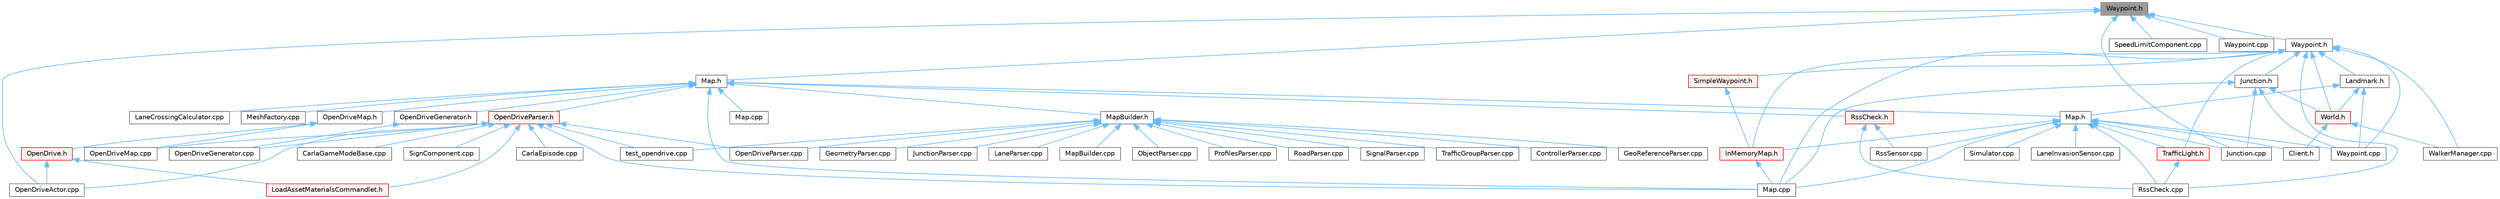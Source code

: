 digraph "Waypoint.h"
{
 // INTERACTIVE_SVG=YES
 // LATEX_PDF_SIZE
  bgcolor="transparent";
  edge [fontname=Helvetica,fontsize=10,labelfontname=Helvetica,labelfontsize=10];
  node [fontname=Helvetica,fontsize=10,shape=box,height=0.2,width=0.4];
  Node1 [id="Node000001",label="Waypoint.h",height=0.2,width=0.4,color="gray40", fillcolor="grey60", style="filled", fontcolor="black",tooltip=" "];
  Node1 -> Node2 [id="edge1_Node000001_Node000002",dir="back",color="steelblue1",style="solid",tooltip=" "];
  Node2 [id="Node000002",label="Junction.cpp",height=0.2,width=0.4,color="grey40", fillcolor="white", style="filled",URL="$da/d17/Junction_8cpp.html",tooltip=" "];
  Node1 -> Node3 [id="edge2_Node000001_Node000003",dir="back",color="steelblue1",style="solid",tooltip=" "];
  Node3 [id="Node000003",label="Map.h",height=0.2,width=0.4,color="grey40", fillcolor="white", style="filled",URL="$df/d64/road_2Map_8h.html",tooltip=" "];
  Node3 -> Node4 [id="edge3_Node000003_Node000004",dir="back",color="steelblue1",style="solid",tooltip=" "];
  Node4 [id="Node000004",label="LaneCrossingCalculator.cpp",height=0.2,width=0.4,color="grey40", fillcolor="white", style="filled",URL="$d5/da4/LaneCrossingCalculator_8cpp.html",tooltip=" "];
  Node3 -> Node5 [id="edge4_Node000003_Node000005",dir="back",color="steelblue1",style="solid",tooltip=" "];
  Node5 [id="Node000005",label="Map.cpp",height=0.2,width=0.4,color="grey40", fillcolor="white", style="filled",URL="$db/da0/client_2Map_8cpp.html",tooltip=" "];
  Node3 -> Node6 [id="edge5_Node000003_Node000006",dir="back",color="steelblue1",style="solid",tooltip=" "];
  Node6 [id="Node000006",label="Map.cpp",height=0.2,width=0.4,color="grey40", fillcolor="white", style="filled",URL="$d9/d5a/road_2Map_8cpp.html",tooltip=" "];
  Node3 -> Node7 [id="edge6_Node000003_Node000007",dir="back",color="steelblue1",style="solid",tooltip=" "];
  Node7 [id="Node000007",label="Map.h",height=0.2,width=0.4,color="grey40", fillcolor="white", style="filled",URL="$d4/d9d/client_2Map_8h.html",tooltip=" "];
  Node7 -> Node8 [id="edge7_Node000007_Node000008",dir="back",color="steelblue1",style="solid",tooltip=" "];
  Node8 [id="Node000008",label="Client.h",height=0.2,width=0.4,color="grey40", fillcolor="white", style="filled",URL="$dd/de3/client_2Client_8h.html",tooltip=" "];
  Node7 -> Node9 [id="edge8_Node000007_Node000009",dir="back",color="steelblue1",style="solid",tooltip=" "];
  Node9 [id="Node000009",label="InMemoryMap.h",height=0.2,width=0.4,color="red", fillcolor="#FFF0F0", style="filled",URL="$d3/d89/InMemoryMap_8h.html",tooltip=" "];
  Node9 -> Node5 [id="edge9_Node000009_Node000005",dir="back",color="steelblue1",style="solid",tooltip=" "];
  Node7 -> Node2 [id="edge10_Node000007_Node000002",dir="back",color="steelblue1",style="solid",tooltip=" "];
  Node7 -> Node20 [id="edge11_Node000007_Node000020",dir="back",color="steelblue1",style="solid",tooltip=" "];
  Node20 [id="Node000020",label="LaneInvasionSensor.cpp",height=0.2,width=0.4,color="grey40", fillcolor="white", style="filled",URL="$dd/dbc/LibCarla_2source_2carla_2client_2LaneInvasionSensor_8cpp.html",tooltip=" "];
  Node7 -> Node5 [id="edge12_Node000007_Node000005",dir="back",color="steelblue1",style="solid",tooltip=" "];
  Node7 -> Node21 [id="edge13_Node000007_Node000021",dir="back",color="steelblue1",style="solid",tooltip=" "];
  Node21 [id="Node000021",label="RssCheck.cpp",height=0.2,width=0.4,color="grey40", fillcolor="white", style="filled",URL="$d0/dce/RssCheck_8cpp.html",tooltip=" "];
  Node7 -> Node22 [id="edge14_Node000007_Node000022",dir="back",color="steelblue1",style="solid",tooltip=" "];
  Node22 [id="Node000022",label="RssSensor.cpp",height=0.2,width=0.4,color="grey40", fillcolor="white", style="filled",URL="$d8/d77/LibCarla_2source_2carla_2rss_2RssSensor_8cpp.html",tooltip=" "];
  Node7 -> Node23 [id="edge15_Node000007_Node000023",dir="back",color="steelblue1",style="solid",tooltip=" "];
  Node23 [id="Node000023",label="Simulator.cpp",height=0.2,width=0.4,color="grey40", fillcolor="white", style="filled",URL="$d2/d0c/Simulator_8cpp.html",tooltip=" "];
  Node7 -> Node24 [id="edge16_Node000007_Node000024",dir="back",color="steelblue1",style="solid",tooltip=" "];
  Node24 [id="Node000024",label="TrafficLight.h",height=0.2,width=0.4,color="red", fillcolor="#FFF0F0", style="filled",URL="$d5/d9e/TrafficLight_8h.html",tooltip=" "];
  Node24 -> Node21 [id="edge17_Node000024_Node000021",dir="back",color="steelblue1",style="solid",tooltip=" "];
  Node7 -> Node48 [id="edge18_Node000007_Node000048",dir="back",color="steelblue1",style="solid",tooltip=" "];
  Node48 [id="Node000048",label="Waypoint.cpp",height=0.2,width=0.4,color="grey40", fillcolor="white", style="filled",URL="$d7/def/client_2Waypoint_8cpp.html",tooltip=" "];
  Node3 -> Node49 [id="edge19_Node000003_Node000049",dir="back",color="steelblue1",style="solid",tooltip=" "];
  Node49 [id="Node000049",label="MapBuilder.h",height=0.2,width=0.4,color="grey40", fillcolor="white", style="filled",URL="$de/d3b/MapBuilder_8h.html",tooltip=" "];
  Node49 -> Node50 [id="edge20_Node000049_Node000050",dir="back",color="steelblue1",style="solid",tooltip=" "];
  Node50 [id="Node000050",label="ControllerParser.cpp",height=0.2,width=0.4,color="grey40", fillcolor="white", style="filled",URL="$df/d60/ControllerParser_8cpp.html",tooltip=" "];
  Node49 -> Node51 [id="edge21_Node000049_Node000051",dir="back",color="steelblue1",style="solid",tooltip=" "];
  Node51 [id="Node000051",label="GeoReferenceParser.cpp",height=0.2,width=0.4,color="grey40", fillcolor="white", style="filled",URL="$d9/d3e/GeoReferenceParser_8cpp.html",tooltip=" "];
  Node49 -> Node52 [id="edge22_Node000049_Node000052",dir="back",color="steelblue1",style="solid",tooltip=" "];
  Node52 [id="Node000052",label="GeometryParser.cpp",height=0.2,width=0.4,color="grey40", fillcolor="white", style="filled",URL="$d8/d49/GeometryParser_8cpp.html",tooltip=" "];
  Node49 -> Node53 [id="edge23_Node000049_Node000053",dir="back",color="steelblue1",style="solid",tooltip=" "];
  Node53 [id="Node000053",label="JunctionParser.cpp",height=0.2,width=0.4,color="grey40", fillcolor="white", style="filled",URL="$d6/d98/JunctionParser_8cpp.html",tooltip=" "];
  Node49 -> Node54 [id="edge24_Node000049_Node000054",dir="back",color="steelblue1",style="solid",tooltip=" "];
  Node54 [id="Node000054",label="LaneParser.cpp",height=0.2,width=0.4,color="grey40", fillcolor="white", style="filled",URL="$d0/d2e/LaneParser_8cpp.html",tooltip=" "];
  Node49 -> Node55 [id="edge25_Node000049_Node000055",dir="back",color="steelblue1",style="solid",tooltip=" "];
  Node55 [id="Node000055",label="MapBuilder.cpp",height=0.2,width=0.4,color="grey40", fillcolor="white", style="filled",URL="$df/da9/MapBuilder_8cpp.html",tooltip=" "];
  Node49 -> Node56 [id="edge26_Node000049_Node000056",dir="back",color="steelblue1",style="solid",tooltip=" "];
  Node56 [id="Node000056",label="ObjectParser.cpp",height=0.2,width=0.4,color="grey40", fillcolor="white", style="filled",URL="$d9/df7/ObjectParser_8cpp.html",tooltip=" "];
  Node49 -> Node57 [id="edge27_Node000049_Node000057",dir="back",color="steelblue1",style="solid",tooltip=" "];
  Node57 [id="Node000057",label="OpenDriveParser.cpp",height=0.2,width=0.4,color="grey40", fillcolor="white", style="filled",URL="$da/d5a/OpenDriveParser_8cpp.html",tooltip=" "];
  Node49 -> Node58 [id="edge28_Node000049_Node000058",dir="back",color="steelblue1",style="solid",tooltip=" "];
  Node58 [id="Node000058",label="ProfilesParser.cpp",height=0.2,width=0.4,color="grey40", fillcolor="white", style="filled",URL="$d4/d6a/ProfilesParser_8cpp.html",tooltip=" "];
  Node49 -> Node59 [id="edge29_Node000049_Node000059",dir="back",color="steelblue1",style="solid",tooltip=" "];
  Node59 [id="Node000059",label="RoadParser.cpp",height=0.2,width=0.4,color="grey40", fillcolor="white", style="filled",URL="$d7/d69/RoadParser_8cpp.html",tooltip=" "];
  Node49 -> Node60 [id="edge30_Node000049_Node000060",dir="back",color="steelblue1",style="solid",tooltip=" "];
  Node60 [id="Node000060",label="SignalParser.cpp",height=0.2,width=0.4,color="grey40", fillcolor="white", style="filled",URL="$d1/d01/SignalParser_8cpp.html",tooltip=" "];
  Node49 -> Node61 [id="edge31_Node000049_Node000061",dir="back",color="steelblue1",style="solid",tooltip=" "];
  Node61 [id="Node000061",label="TrafficGroupParser.cpp",height=0.2,width=0.4,color="grey40", fillcolor="white", style="filled",URL="$d3/d28/TrafficGroupParser_8cpp.html",tooltip=" "];
  Node49 -> Node62 [id="edge32_Node000049_Node000062",dir="back",color="steelblue1",style="solid",tooltip=" "];
  Node62 [id="Node000062",label="test_opendrive.cpp",height=0.2,width=0.4,color="grey40", fillcolor="white", style="filled",URL="$d1/dc0/test__opendrive_8cpp.html",tooltip=" "];
  Node3 -> Node63 [id="edge33_Node000003_Node000063",dir="back",color="steelblue1",style="solid",tooltip=" "];
  Node63 [id="Node000063",label="MeshFactory.cpp",height=0.2,width=0.4,color="grey40", fillcolor="white", style="filled",URL="$dd/d9c/MeshFactory_8cpp.html",tooltip=" "];
  Node3 -> Node64 [id="edge34_Node000003_Node000064",dir="back",color="steelblue1",style="solid",tooltip=" "];
  Node64 [id="Node000064",label="OpenDriveGenerator.h",height=0.2,width=0.4,color="grey40", fillcolor="white", style="filled",URL="$d9/df1/OpenDriveGenerator_8h.html",tooltip=" "];
  Node64 -> Node65 [id="edge35_Node000064_Node000065",dir="back",color="steelblue1",style="solid",tooltip=" "];
  Node65 [id="Node000065",label="OpenDriveGenerator.cpp",height=0.2,width=0.4,color="grey40", fillcolor="white", style="filled",URL="$dc/d85/OpenDriveGenerator_8cpp.html",tooltip=" "];
  Node3 -> Node66 [id="edge36_Node000003_Node000066",dir="back",color="steelblue1",style="solid",tooltip=" "];
  Node66 [id="Node000066",label="OpenDriveMap.h",height=0.2,width=0.4,color="grey40", fillcolor="white", style="filled",URL="$d6/d95/OpenDriveMap_8h.html",tooltip=" "];
  Node66 -> Node67 [id="edge37_Node000066_Node000067",dir="back",color="steelblue1",style="solid",tooltip=" "];
  Node67 [id="Node000067",label="OpenDrive.h",height=0.2,width=0.4,color="red", fillcolor="#FFF0F0", style="filled",URL="$d1/d9b/Unreal_2CarlaUE4_2Plugins_2Carla_2Source_2Carla_2OpenDrive_2OpenDrive_8h.html",tooltip=" "];
  Node67 -> Node103 [id="edge38_Node000067_Node000103",dir="back",color="steelblue1",style="solid",tooltip=" "];
  Node103 [id="Node000103",label="LoadAssetMaterialsCommandlet.h",height=0.2,width=0.4,color="red", fillcolor="#FFF0F0", style="filled",URL="$d9/d9c/LoadAssetMaterialsCommandlet_8h.html",tooltip=" "];
  Node67 -> Node104 [id="edge39_Node000067_Node000104",dir="back",color="steelblue1",style="solid",tooltip=" "];
  Node104 [id="Node000104",label="OpenDriveActor.cpp",height=0.2,width=0.4,color="grey40", fillcolor="white", style="filled",URL="$d4/de0/OpenDriveActor_8cpp.html",tooltip=" "];
  Node66 -> Node187 [id="edge40_Node000066_Node000187",dir="back",color="steelblue1",style="solid",tooltip=" "];
  Node187 [id="Node000187",label="OpenDriveMap.cpp",height=0.2,width=0.4,color="grey40", fillcolor="white", style="filled",URL="$d6/de7/OpenDriveMap_8cpp.html",tooltip=" "];
  Node3 -> Node188 [id="edge41_Node000003_Node000188",dir="back",color="steelblue1",style="solid",tooltip=" "];
  Node188 [id="Node000188",label="OpenDriveParser.h",height=0.2,width=0.4,color="red", fillcolor="#FFF0F0", style="filled",URL="$d1/dd9/OpenDriveParser_8h.html",tooltip=" "];
  Node188 -> Node75 [id="edge42_Node000188_Node000075",dir="back",color="steelblue1",style="solid",tooltip=" "];
  Node75 [id="Node000075",label="CarlaEpisode.cpp",height=0.2,width=0.4,color="grey40", fillcolor="white", style="filled",URL="$d6/dd9/CarlaEpisode_8cpp.html",tooltip=" "];
  Node188 -> Node71 [id="edge43_Node000188_Node000071",dir="back",color="steelblue1",style="solid",tooltip=" "];
  Node71 [id="Node000071",label="CarlaGameModeBase.cpp",height=0.2,width=0.4,color="grey40", fillcolor="white", style="filled",URL="$d0/d2e/CarlaGameModeBase_8cpp.html",tooltip=" "];
  Node188 -> Node103 [id="edge44_Node000188_Node000103",dir="back",color="steelblue1",style="solid",tooltip=" "];
  Node188 -> Node5 [id="edge45_Node000188_Node000005",dir="back",color="steelblue1",style="solid",tooltip=" "];
  Node188 -> Node104 [id="edge46_Node000188_Node000104",dir="back",color="steelblue1",style="solid",tooltip=" "];
  Node188 -> Node65 [id="edge47_Node000188_Node000065",dir="back",color="steelblue1",style="solid",tooltip=" "];
  Node188 -> Node187 [id="edge48_Node000188_Node000187",dir="back",color="steelblue1",style="solid",tooltip=" "];
  Node188 -> Node57 [id="edge49_Node000188_Node000057",dir="back",color="steelblue1",style="solid",tooltip=" "];
  Node188 -> Node106 [id="edge50_Node000188_Node000106",dir="back",color="steelblue1",style="solid",tooltip=" "];
  Node106 [id="Node000106",label="SignComponent.cpp",height=0.2,width=0.4,color="grey40", fillcolor="white", style="filled",URL="$d9/dbd/SignComponent_8cpp.html",tooltip=" "];
  Node188 -> Node62 [id="edge51_Node000188_Node000062",dir="back",color="steelblue1",style="solid",tooltip=" "];
  Node3 -> Node189 [id="edge52_Node000003_Node000189",dir="back",color="steelblue1",style="solid",tooltip=" "];
  Node189 [id="Node000189",label="RssCheck.h",height=0.2,width=0.4,color="red", fillcolor="#FFF0F0", style="filled",URL="$d8/dab/RssCheck_8h.html",tooltip=" "];
  Node189 -> Node21 [id="edge53_Node000189_Node000021",dir="back",color="steelblue1",style="solid",tooltip=" "];
  Node189 -> Node22 [id="edge54_Node000189_Node000022",dir="back",color="steelblue1",style="solid",tooltip=" "];
  Node1 -> Node104 [id="edge55_Node000001_Node000104",dir="back",color="steelblue1",style="solid",tooltip=" "];
  Node1 -> Node91 [id="edge56_Node000001_Node000091",dir="back",color="steelblue1",style="solid",tooltip=" "];
  Node91 [id="Node000091",label="SpeedLimitComponent.cpp",height=0.2,width=0.4,color="grey40", fillcolor="white", style="filled",URL="$d2/dd9/SpeedLimitComponent_8cpp.html",tooltip=" "];
  Node1 -> Node192 [id="edge57_Node000001_Node000192",dir="back",color="steelblue1",style="solid",tooltip=" "];
  Node192 [id="Node000192",label="Waypoint.cpp",height=0.2,width=0.4,color="grey40", fillcolor="white", style="filled",URL="$df/d6f/road_2element_2Waypoint_8cpp.html",tooltip=" "];
  Node1 -> Node193 [id="edge58_Node000001_Node000193",dir="back",color="steelblue1",style="solid",tooltip=" "];
  Node193 [id="Node000193",label="Waypoint.h",height=0.2,width=0.4,color="grey40", fillcolor="white", style="filled",URL="$d0/d47/client_2Waypoint_8h.html",tooltip=" "];
  Node193 -> Node9 [id="edge59_Node000193_Node000009",dir="back",color="steelblue1",style="solid",tooltip=" "];
  Node193 -> Node194 [id="edge60_Node000193_Node000194",dir="back",color="steelblue1",style="solid",tooltip=" "];
  Node194 [id="Node000194",label="Junction.h",height=0.2,width=0.4,color="grey40", fillcolor="white", style="filled",URL="$dd/d55/client_2Junction_8h.html",tooltip=" "];
  Node194 -> Node2 [id="edge61_Node000194_Node000002",dir="back",color="steelblue1",style="solid",tooltip=" "];
  Node194 -> Node5 [id="edge62_Node000194_Node000005",dir="back",color="steelblue1",style="solid",tooltip=" "];
  Node194 -> Node48 [id="edge63_Node000194_Node000048",dir="back",color="steelblue1",style="solid",tooltip=" "];
  Node194 -> Node195 [id="edge64_Node000194_Node000195",dir="back",color="steelblue1",style="solid",tooltip=" "];
  Node195 [id="Node000195",label="World.h",height=0.2,width=0.4,color="red", fillcolor="#FFF0F0", style="filled",URL="$dd/d5b/World_8h.html",tooltip=" "];
  Node195 -> Node8 [id="edge65_Node000195_Node000008",dir="back",color="steelblue1",style="solid",tooltip=" "];
  Node195 -> Node39 [id="edge66_Node000195_Node000039",dir="back",color="steelblue1",style="solid",tooltip=" "];
  Node39 [id="Node000039",label="WalkerManager.cpp",height=0.2,width=0.4,color="grey40", fillcolor="white", style="filled",URL="$d2/dbb/WalkerManager_8cpp.html",tooltip=" "];
  Node193 -> Node236 [id="edge67_Node000193_Node000236",dir="back",color="steelblue1",style="solid",tooltip=" "];
  Node236 [id="Node000236",label="Landmark.h",height=0.2,width=0.4,color="grey40", fillcolor="white", style="filled",URL="$db/d18/Landmark_8h.html",tooltip=" "];
  Node236 -> Node7 [id="edge68_Node000236_Node000007",dir="back",color="steelblue1",style="solid",tooltip=" "];
  Node236 -> Node48 [id="edge69_Node000236_Node000048",dir="back",color="steelblue1",style="solid",tooltip=" "];
  Node236 -> Node195 [id="edge70_Node000236_Node000195",dir="back",color="steelblue1",style="solid",tooltip=" "];
  Node193 -> Node5 [id="edge71_Node000193_Node000005",dir="back",color="steelblue1",style="solid",tooltip=" "];
  Node193 -> Node21 [id="edge72_Node000193_Node000021",dir="back",color="steelblue1",style="solid",tooltip=" "];
  Node193 -> Node237 [id="edge73_Node000193_Node000237",dir="back",color="steelblue1",style="solid",tooltip=" "];
  Node237 [id="Node000237",label="SimpleWaypoint.h",height=0.2,width=0.4,color="red", fillcolor="#FFF0F0", style="filled",URL="$d7/dd3/SimpleWaypoint_8h.html",tooltip=" "];
  Node237 -> Node9 [id="edge74_Node000237_Node000009",dir="back",color="steelblue1",style="solid",tooltip=" "];
  Node193 -> Node24 [id="edge75_Node000193_Node000024",dir="back",color="steelblue1",style="solid",tooltip=" "];
  Node193 -> Node39 [id="edge76_Node000193_Node000039",dir="back",color="steelblue1",style="solid",tooltip=" "];
  Node193 -> Node48 [id="edge77_Node000193_Node000048",dir="back",color="steelblue1",style="solid",tooltip=" "];
  Node193 -> Node195 [id="edge78_Node000193_Node000195",dir="back",color="steelblue1",style="solid",tooltip=" "];
}
